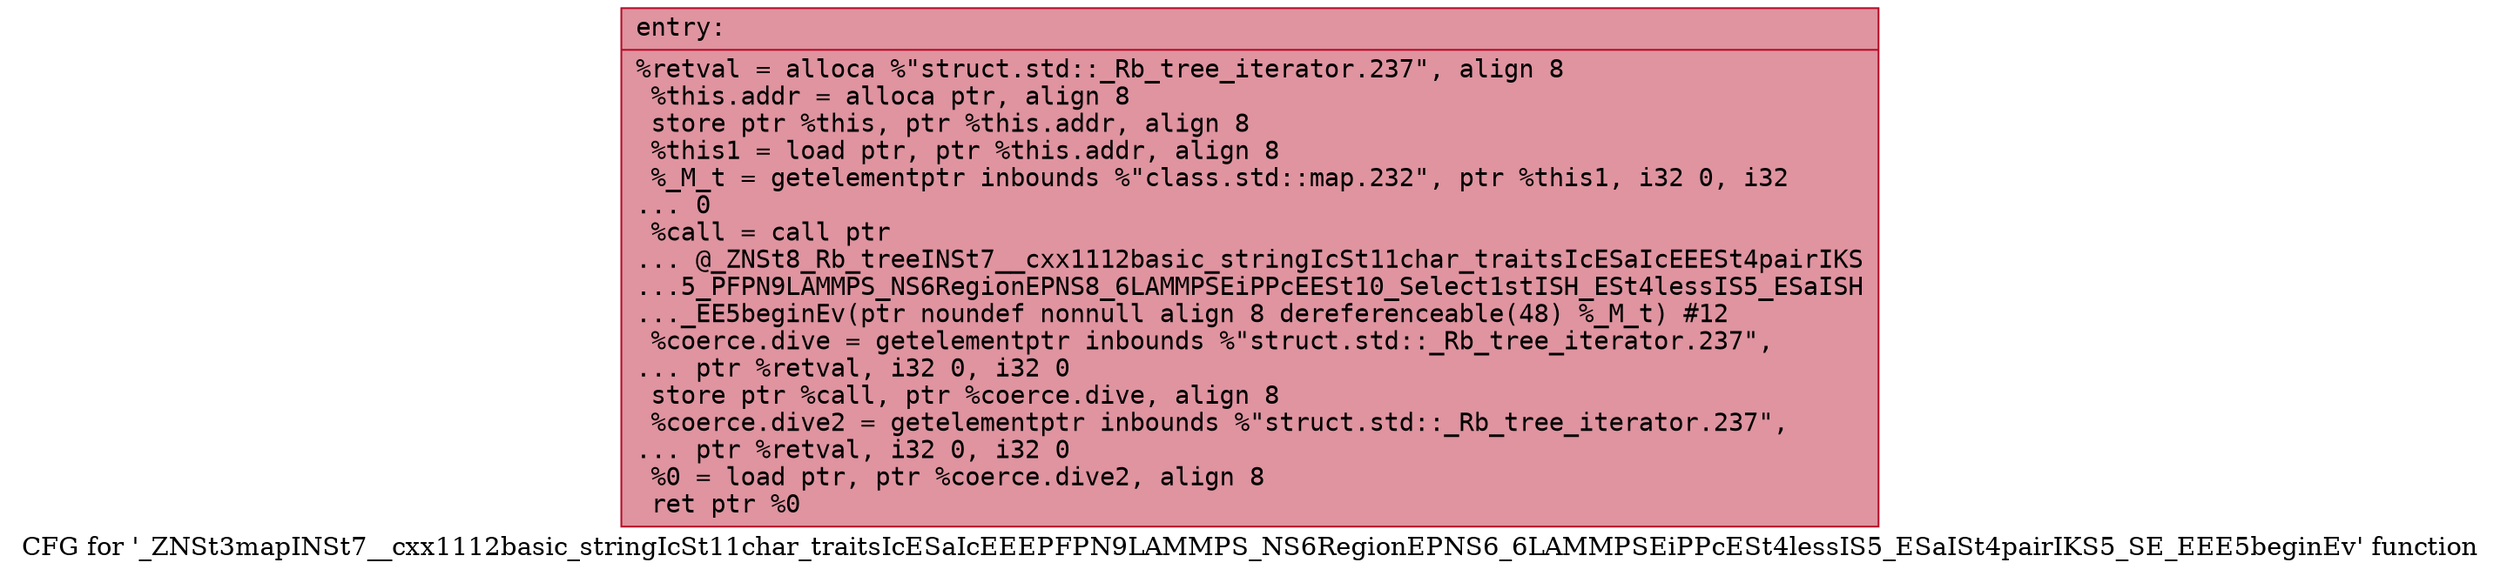 digraph "CFG for '_ZNSt3mapINSt7__cxx1112basic_stringIcSt11char_traitsIcESaIcEEEPFPN9LAMMPS_NS6RegionEPNS6_6LAMMPSEiPPcESt4lessIS5_ESaISt4pairIKS5_SE_EEE5beginEv' function" {
	label="CFG for '_ZNSt3mapINSt7__cxx1112basic_stringIcSt11char_traitsIcESaIcEEEPFPN9LAMMPS_NS6RegionEPNS6_6LAMMPSEiPPcESt4lessIS5_ESaISt4pairIKS5_SE_EEE5beginEv' function";

	Node0x562846719470 [shape=record,color="#b70d28ff", style=filled, fillcolor="#b70d2870" fontname="Courier",label="{entry:\l|  %retval = alloca %\"struct.std::_Rb_tree_iterator.237\", align 8\l  %this.addr = alloca ptr, align 8\l  store ptr %this, ptr %this.addr, align 8\l  %this1 = load ptr, ptr %this.addr, align 8\l  %_M_t = getelementptr inbounds %\"class.std::map.232\", ptr %this1, i32 0, i32\l... 0\l  %call = call ptr\l... @_ZNSt8_Rb_treeINSt7__cxx1112basic_stringIcSt11char_traitsIcESaIcEEESt4pairIKS\l...5_PFPN9LAMMPS_NS6RegionEPNS8_6LAMMPSEiPPcEESt10_Select1stISH_ESt4lessIS5_ESaISH\l..._EE5beginEv(ptr noundef nonnull align 8 dereferenceable(48) %_M_t) #12\l  %coerce.dive = getelementptr inbounds %\"struct.std::_Rb_tree_iterator.237\",\l... ptr %retval, i32 0, i32 0\l  store ptr %call, ptr %coerce.dive, align 8\l  %coerce.dive2 = getelementptr inbounds %\"struct.std::_Rb_tree_iterator.237\",\l... ptr %retval, i32 0, i32 0\l  %0 = load ptr, ptr %coerce.dive2, align 8\l  ret ptr %0\l}"];
}
